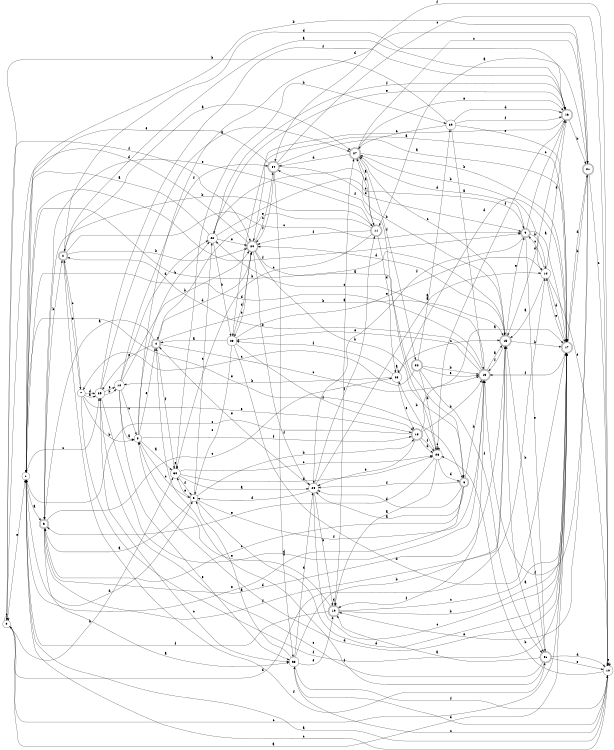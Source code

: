 digraph n28_5 {
__start0 [label="" shape="none"];

rankdir=LR;
size="8,5";

s0 [style="filled", color="black", fillcolor="white" shape="circle", label="0"];
s1 [style="filled", color="black", fillcolor="white" shape="circle", label="1"];
s2 [style="rounded,filled", color="black", fillcolor="white" shape="doublecircle", label="2"];
s3 [style="rounded,filled", color="black", fillcolor="white" shape="doublecircle", label="3"];
s4 [style="rounded,filled", color="black", fillcolor="white" shape="doublecircle", label="4"];
s5 [style="filled", color="black", fillcolor="white" shape="circle", label="5"];
s6 [style="rounded,filled", color="black", fillcolor="white" shape="doublecircle", label="6"];
s7 [style="filled", color="black", fillcolor="white" shape="circle", label="7"];
s8 [style="filled", color="black", fillcolor="white" shape="circle", label="8"];
s9 [style="rounded,filled", color="black", fillcolor="white" shape="doublecircle", label="9"];
s10 [style="filled", color="black", fillcolor="white" shape="circle", label="10"];
s11 [style="rounded,filled", color="black", fillcolor="white" shape="doublecircle", label="11"];
s12 [style="filled", color="black", fillcolor="white" shape="circle", label="12"];
s13 [style="rounded,filled", color="black", fillcolor="white" shape="doublecircle", label="13"];
s14 [style="filled", color="black", fillcolor="white" shape="circle", label="14"];
s15 [style="rounded,filled", color="black", fillcolor="white" shape="doublecircle", label="15"];
s16 [style="rounded,filled", color="black", fillcolor="white" shape="doublecircle", label="16"];
s17 [style="rounded,filled", color="black", fillcolor="white" shape="doublecircle", label="17"];
s18 [style="rounded,filled", color="black", fillcolor="white" shape="doublecircle", label="18"];
s19 [style="rounded,filled", color="black", fillcolor="white" shape="doublecircle", label="19"];
s20 [style="rounded,filled", color="black", fillcolor="white" shape="doublecircle", label="20"];
s21 [style="rounded,filled", color="black", fillcolor="white" shape="doublecircle", label="21"];
s22 [style="filled", color="black", fillcolor="white" shape="circle", label="22"];
s23 [style="filled", color="black", fillcolor="white" shape="circle", label="23"];
s24 [style="filled", color="black", fillcolor="white" shape="circle", label="24"];
s25 [style="filled", color="black", fillcolor="white" shape="circle", label="25"];
s26 [style="filled", color="black", fillcolor="white" shape="circle", label="26"];
s27 [style="rounded,filled", color="black", fillcolor="white" shape="doublecircle", label="27"];
s28 [style="filled", color="black", fillcolor="white" shape="circle", label="28"];
s29 [style="filled", color="black", fillcolor="white" shape="circle", label="29"];
s30 [style="filled", color="black", fillcolor="white" shape="circle", label="30"];
s31 [style="rounded,filled", color="black", fillcolor="white" shape="doublecircle", label="31"];
s32 [style="rounded,filled", color="black", fillcolor="white" shape="doublecircle", label="32"];
s33 [style="filled", color="black", fillcolor="white" shape="circle", label="33"];
s34 [style="rounded,filled", color="black", fillcolor="white" shape="doublecircle", label="34"];
s0 -> s17 [label="a"];
s0 -> s30 [label="b"];
s0 -> s0 [label="c"];
s0 -> s14 [label="d"];
s0 -> s1 [label="e"];
s0 -> s20 [label="f"];
s1 -> s3 [label="a"];
s1 -> s15 [label="b"];
s1 -> s25 [label="c"];
s1 -> s5 [label="d"];
s1 -> s6 [label="e"];
s1 -> s9 [label="f"];
s2 -> s27 [label="a"];
s2 -> s20 [label="b"];
s2 -> s9 [label="c"];
s2 -> s16 [label="d"];
s2 -> s7 [label="e"];
s2 -> s31 [label="f"];
s3 -> s33 [label="a"];
s3 -> s2 [label="b"];
s3 -> s28 [label="c"];
s3 -> s15 [label="d"];
s3 -> s11 [label="e"];
s3 -> s15 [label="f"];
s4 -> s3 [label="a"];
s4 -> s15 [label="b"];
s4 -> s13 [label="c"];
s4 -> s20 [label="d"];
s4 -> s25 [label="e"];
s4 -> s30 [label="f"];
s5 -> s3 [label="a"];
s5 -> s18 [label="b"];
s5 -> s22 [label="c"];
s5 -> s17 [label="d"];
s5 -> s30 [label="e"];
s5 -> s13 [label="f"];
s6 -> s24 [label="a"];
s6 -> s13 [label="b"];
s6 -> s3 [label="c"];
s6 -> s24 [label="d"];
s6 -> s1 [label="e"];
s6 -> s24 [label="f"];
s7 -> s25 [label="a"];
s7 -> s8 [label="b"];
s7 -> s2 [label="c"];
s7 -> s25 [label="d"];
s7 -> s18 [label="e"];
s7 -> s17 [label="f"];
s8 -> s30 [label="a"];
s8 -> s22 [label="b"];
s8 -> s5 [label="c"];
s8 -> s21 [label="d"];
s8 -> s4 [label="e"];
s8 -> s18 [label="f"];
s9 -> s17 [label="a"];
s9 -> s14 [label="b"];
s9 -> s16 [label="c"];
s9 -> s27 [label="d"];
s9 -> s31 [label="e"];
s9 -> s24 [label="f"];
s10 -> s1 [label="a"];
s10 -> s26 [label="b"];
s10 -> s1 [label="c"];
s10 -> s33 [label="d"];
s10 -> s10 [label="e"];
s10 -> s34 [label="f"];
s11 -> s27 [label="a"];
s11 -> s3 [label="b"];
s11 -> s30 [label="c"];
s11 -> s28 [label="d"];
s11 -> s4 [label="e"];
s11 -> s20 [label="f"];
s12 -> s8 [label="a"];
s12 -> s20 [label="b"];
s12 -> s8 [label="c"];
s12 -> s22 [label="d"];
s12 -> s33 [label="e"];
s12 -> s34 [label="f"];
s13 -> s15 [label="a"];
s13 -> s2 [label="b"];
s13 -> s22 [label="c"];
s13 -> s1 [label="d"];
s13 -> s23 [label="e"];
s13 -> s19 [label="f"];
s14 -> s15 [label="a"];
s14 -> s27 [label="b"];
s14 -> s9 [label="c"];
s14 -> s17 [label="d"];
s14 -> s10 [label="e"];
s14 -> s16 [label="f"];
s15 -> s31 [label="a"];
s15 -> s17 [label="b"];
s15 -> s27 [label="c"];
s15 -> s20 [label="d"];
s15 -> s9 [label="e"];
s15 -> s13 [label="f"];
s16 -> s2 [label="a"];
s16 -> s21 [label="b"];
s16 -> s23 [label="c"];
s16 -> s15 [label="d"];
s16 -> s22 [label="e"];
s16 -> s26 [label="f"];
s17 -> s20 [label="a"];
s17 -> s21 [label="b"];
s17 -> s0 [label="c"];
s17 -> s8 [label="d"];
s17 -> s14 [label="e"];
s17 -> s13 [label="f"];
s18 -> s17 [label="a"];
s18 -> s13 [label="b"];
s18 -> s1 [label="c"];
s18 -> s26 [label="d"];
s18 -> s24 [label="e"];
s18 -> s26 [label="f"];
s19 -> s27 [label="a"];
s19 -> s17 [label="b"];
s19 -> s17 [label="c"];
s19 -> s19 [label="d"];
s19 -> s8 [label="e"];
s19 -> s1 [label="f"];
s20 -> s6 [label="a"];
s20 -> s6 [label="b"];
s20 -> s34 [label="c"];
s20 -> s0 [label="d"];
s20 -> s23 [label="e"];
s20 -> s24 [label="f"];
s21 -> s11 [label="a"];
s21 -> s1 [label="b"];
s21 -> s10 [label="c"];
s21 -> s17 [label="d"];
s21 -> s19 [label="e"];
s21 -> s13 [label="f"];
s22 -> s1 [label="a"];
s22 -> s23 [label="b"];
s22 -> s9 [label="c"];
s22 -> s9 [label="d"];
s22 -> s20 [label="e"];
s22 -> s16 [label="f"];
s23 -> s4 [label="a"];
s23 -> s17 [label="b"];
s23 -> s5 [label="c"];
s23 -> s20 [label="d"];
s23 -> s14 [label="e"];
s23 -> s18 [label="f"];
s24 -> s14 [label="a"];
s24 -> s19 [label="b"];
s24 -> s17 [label="c"];
s24 -> s5 [label="d"];
s24 -> s4 [label="e"];
s24 -> s11 [label="f"];
s25 -> s27 [label="a"];
s25 -> s12 [label="b"];
s25 -> s33 [label="c"];
s25 -> s13 [label="d"];
s25 -> s12 [label="e"];
s25 -> s16 [label="f"];
s26 -> s19 [label="a"];
s26 -> s28 [label="b"];
s26 -> s26 [label="c"];
s26 -> s6 [label="d"];
s26 -> s3 [label="e"];
s26 -> s34 [label="f"];
s27 -> s11 [label="a"];
s27 -> s17 [label="b"];
s27 -> s21 [label="c"];
s27 -> s34 [label="d"];
s27 -> s16 [label="e"];
s27 -> s32 [label="f"];
s28 -> s28 [label="a"];
s28 -> s12 [label="b"];
s28 -> s15 [label="c"];
s28 -> s17 [label="d"];
s28 -> s18 [label="e"];
s28 -> s23 [label="f"];
s29 -> s13 [label="a"];
s29 -> s0 [label="b"];
s29 -> s27 [label="c"];
s29 -> s16 [label="d"];
s29 -> s17 [label="e"];
s29 -> s16 [label="f"];
s30 -> s24 [label="a"];
s30 -> s29 [label="b"];
s30 -> s26 [label="c"];
s30 -> s26 [label="d"];
s30 -> s30 [label="e"];
s30 -> s5 [label="f"];
s31 -> s19 [label="a"];
s31 -> s15 [label="b"];
s31 -> s25 [label="c"];
s31 -> s10 [label="d"];
s31 -> s10 [label="e"];
s31 -> s4 [label="f"];
s32 -> s29 [label="a"];
s32 -> s13 [label="b"];
s32 -> s7 [label="c"];
s32 -> s26 [label="d"];
s32 -> s13 [label="e"];
s32 -> s31 [label="f"];
s33 -> s5 [label="a"];
s33 -> s15 [label="b"];
s33 -> s10 [label="c"];
s33 -> s24 [label="d"];
s33 -> s19 [label="e"];
s33 -> s10 [label="f"];
s34 -> s17 [label="a"];
s34 -> s15 [label="b"];
s34 -> s10 [label="c"];
s34 -> s33 [label="d"];
s34 -> s1 [label="e"];
s34 -> s20 [label="f"];

}